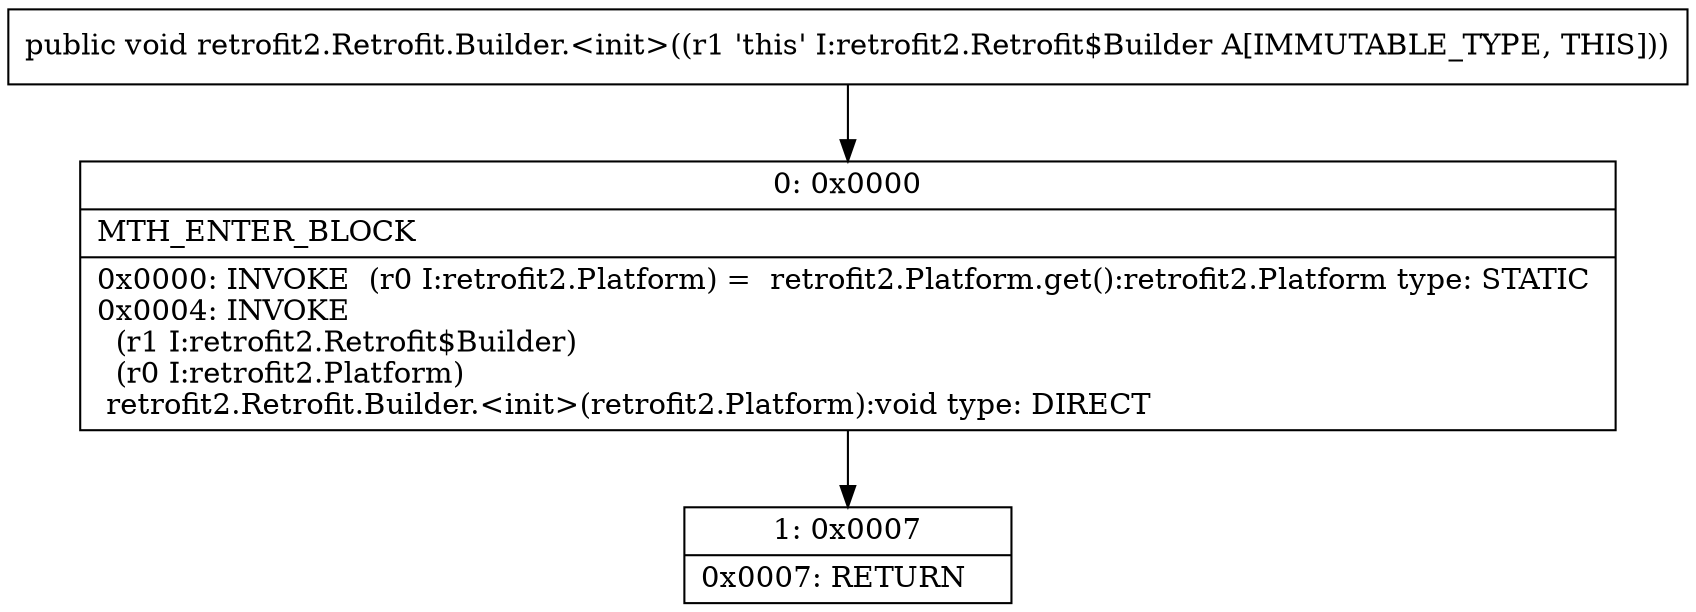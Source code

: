 digraph "CFG forretrofit2.Retrofit.Builder.\<init\>()V" {
Node_0 [shape=record,label="{0\:\ 0x0000|MTH_ENTER_BLOCK\l|0x0000: INVOKE  (r0 I:retrofit2.Platform) =  retrofit2.Platform.get():retrofit2.Platform type: STATIC \l0x0004: INVOKE  \l  (r1 I:retrofit2.Retrofit$Builder)\l  (r0 I:retrofit2.Platform)\l retrofit2.Retrofit.Builder.\<init\>(retrofit2.Platform):void type: DIRECT \l}"];
Node_1 [shape=record,label="{1\:\ 0x0007|0x0007: RETURN   \l}"];
MethodNode[shape=record,label="{public void retrofit2.Retrofit.Builder.\<init\>((r1 'this' I:retrofit2.Retrofit$Builder A[IMMUTABLE_TYPE, THIS])) }"];
MethodNode -> Node_0;
Node_0 -> Node_1;
}

